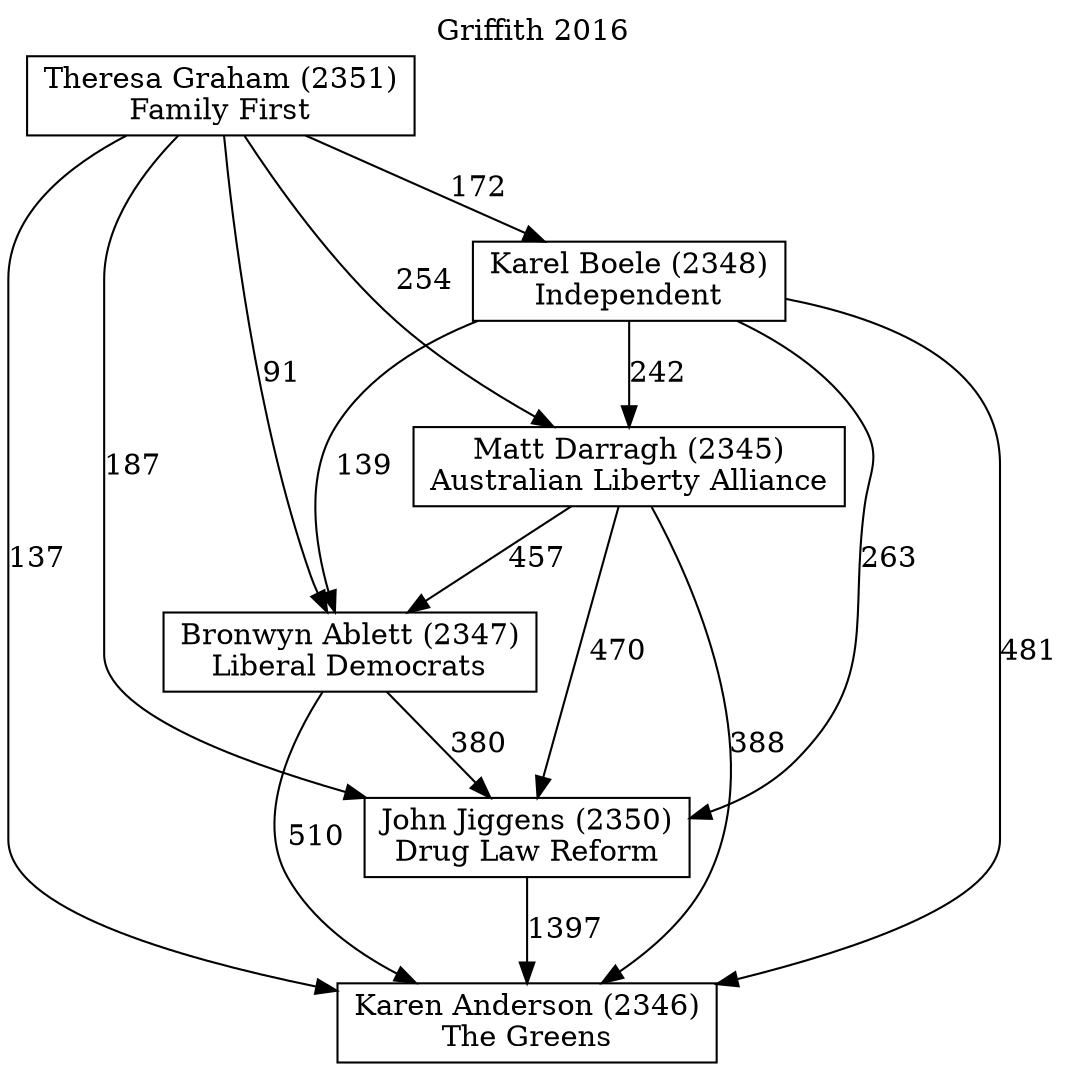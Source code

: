 // House preference flow
digraph "Karen Anderson (2346)_Griffith_2016" {
	graph [label="Griffith 2016" labelloc=t mclimit=10]
	node [shape=box]
	"Theresa Graham (2351)" [label="Theresa Graham (2351)
Family First"]
	"Matt Darragh (2345)" [label="Matt Darragh (2345)
Australian Liberty Alliance"]
	"Karen Anderson (2346)" [label="Karen Anderson (2346)
The Greens"]
	"John Jiggens (2350)" [label="John Jiggens (2350)
Drug Law Reform"]
	"Bronwyn Ablett (2347)" [label="Bronwyn Ablett (2347)
Liberal Democrats"]
	"Karel Boele (2348)" [label="Karel Boele (2348)
Independent"]
	"Karel Boele (2348)" -> "Karen Anderson (2346)" [label=481]
	"Karel Boele (2348)" -> "Matt Darragh (2345)" [label=242]
	"Matt Darragh (2345)" -> "Bronwyn Ablett (2347)" [label=457]
	"Theresa Graham (2351)" -> "John Jiggens (2350)" [label=187]
	"Bronwyn Ablett (2347)" -> "John Jiggens (2350)" [label=380]
	"Theresa Graham (2351)" -> "Matt Darragh (2345)" [label=254]
	"Theresa Graham (2351)" -> "Bronwyn Ablett (2347)" [label=91]
	"John Jiggens (2350)" -> "Karen Anderson (2346)" [label=1397]
	"Karel Boele (2348)" -> "Bronwyn Ablett (2347)" [label=139]
	"Bronwyn Ablett (2347)" -> "Karen Anderson (2346)" [label=510]
	"Theresa Graham (2351)" -> "Karen Anderson (2346)" [label=137]
	"Matt Darragh (2345)" -> "John Jiggens (2350)" [label=470]
	"Theresa Graham (2351)" -> "Karel Boele (2348)" [label=172]
	"Matt Darragh (2345)" -> "Karen Anderson (2346)" [label=388]
	"Karel Boele (2348)" -> "John Jiggens (2350)" [label=263]
}
